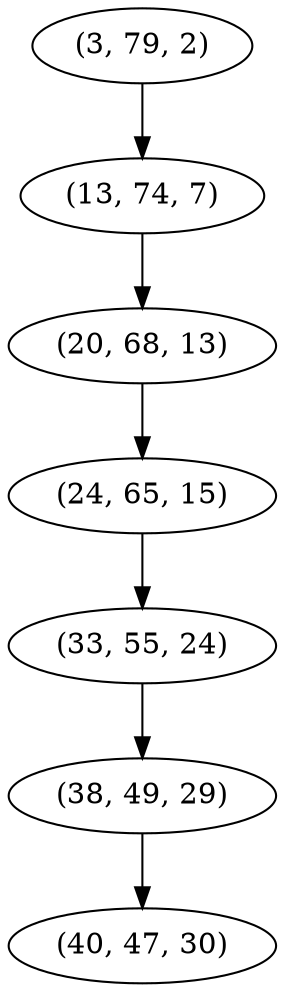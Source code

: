 digraph tree {
    "(3, 79, 2)";
    "(13, 74, 7)";
    "(20, 68, 13)";
    "(24, 65, 15)";
    "(33, 55, 24)";
    "(38, 49, 29)";
    "(40, 47, 30)";
    "(3, 79, 2)" -> "(13, 74, 7)";
    "(13, 74, 7)" -> "(20, 68, 13)";
    "(20, 68, 13)" -> "(24, 65, 15)";
    "(24, 65, 15)" -> "(33, 55, 24)";
    "(33, 55, 24)" -> "(38, 49, 29)";
    "(38, 49, 29)" -> "(40, 47, 30)";
}
